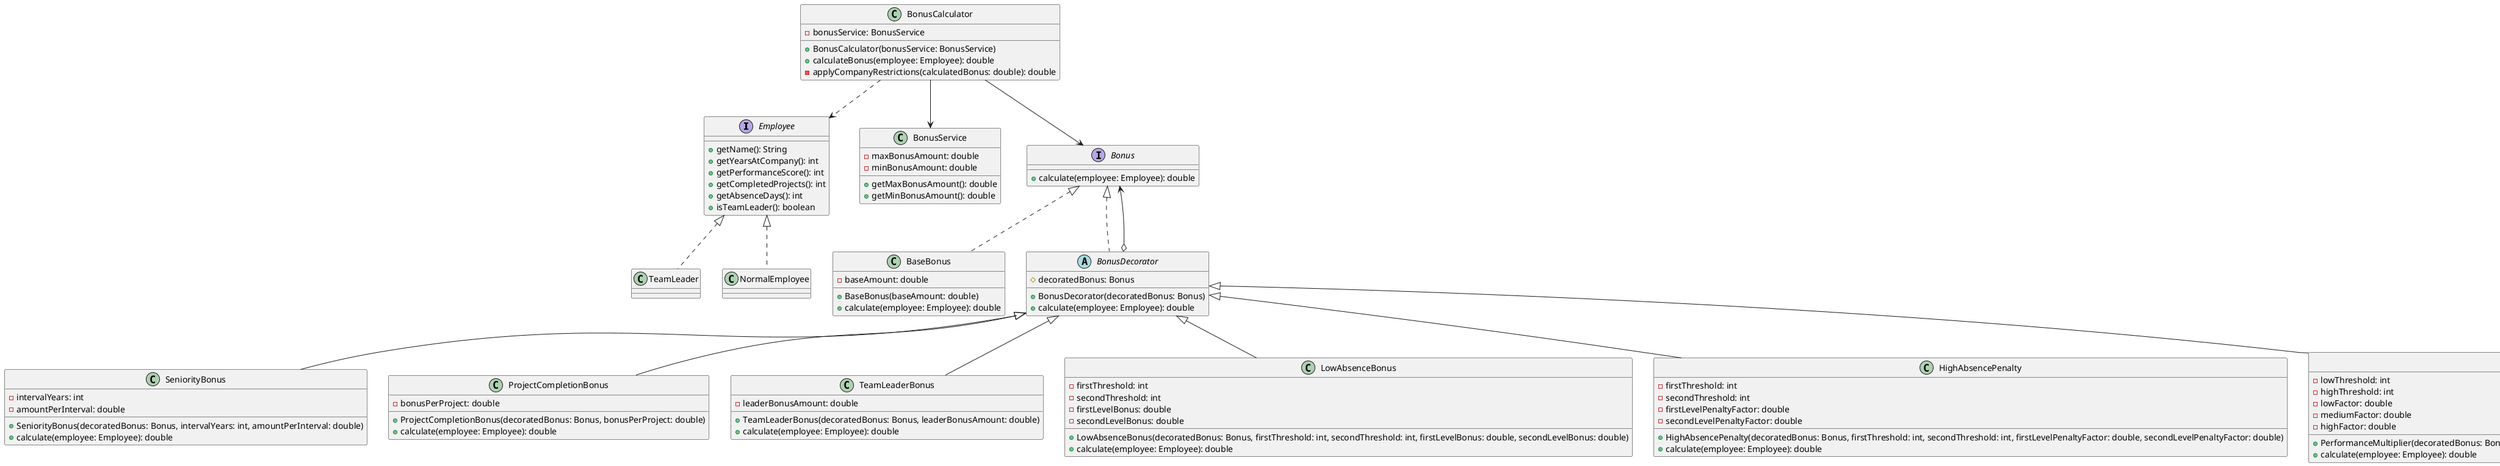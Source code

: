 @startuml

interface Employee {
  + getName(): String
  + getYearsAtCompany(): int
  + getPerformanceScore(): int
  + getCompletedProjects(): int
  + getAbsenceDays(): int
  + isTeamLeader(): boolean
}

class TeamLeader implements Employee

class NormalEmployee implements Employee

class BonusService {
  - maxBonusAmount: double
  - minBonusAmount: double
  + getMaxBonusAmount(): double
  + getMinBonusAmount(): double
}

class BonusCalculator {
  - bonusService: BonusService
  + BonusCalculator(bonusService: BonusService)
  + calculateBonus(employee: Employee): double
  - applyCompanyRestrictions(calculatedBonus: double): double
}

' Decorator Pattern
interface Bonus {
  + calculate(employee: Employee): double
}

class BaseBonus implements Bonus {
  - baseAmount: double
  + BaseBonus(baseAmount: double)
  + calculate(employee: Employee): double
}

abstract class BonusDecorator implements Bonus {
  # decoratedBonus: Bonus
  + BonusDecorator(decoratedBonus: Bonus)
  + calculate(employee: Employee): double
}

class SeniorityBonus extends BonusDecorator {
  - intervalYears: int
  - amountPerInterval: double
  + SeniorityBonus(decoratedBonus: Bonus, intervalYears: int, amountPerInterval: double)
  + calculate(employee: Employee): double
}

class ProjectCompletionBonus extends BonusDecorator {
  - bonusPerProject: double
  + ProjectCompletionBonus(decoratedBonus: Bonus, bonusPerProject: double)
  + calculate(employee: Employee): double
}

class TeamLeaderBonus extends BonusDecorator {
  - leaderBonusAmount: double
  + TeamLeaderBonus(decoratedBonus: Bonus, leaderBonusAmount: double)
  + calculate(employee: Employee): double
}

class LowAbsenceBonus extends BonusDecorator {
  - firstThreshold: int
  - secondThreshold: int
  - firstLevelBonus: double
  - secondLevelBonus: double
  + LowAbsenceBonus(decoratedBonus: Bonus, firstThreshold: int, secondThreshold: int, firstLevelBonus: double, secondLevelBonus: double)
  + calculate(employee: Employee): double
}

class HighAbsencePenalty extends BonusDecorator {
  - firstThreshold: int
  - secondThreshold: int
  - firstLevelPenaltyFactor: double
  - secondLevelPenaltyFactor: double
  + HighAbsencePenalty(decoratedBonus: Bonus, firstThreshold: int, secondThreshold: int, firstLevelPenaltyFactor: double, secondLevelPenaltyFactor: double)
  + calculate(employee: Employee): double
}

class PerformanceMultiplier extends BonusDecorator {
  - lowThreshold: int
  - highThreshold: int
  - lowFactor: double
  - mediumFactor: double
  - highFactor: double
  + PerformanceMultiplier(decoratedBonus: Bonus, lowThreshold: int, highThreshold: int, lowFactor: double, mediumFactor: double, highFactor: double)
  + calculate(employee: Employee): double
}

' Relationships
BonusCalculator --> BonusService
BonusCalculator --> Bonus
BonusDecorator o--> Bonus
BonusCalculator ..> Employee

@enduml